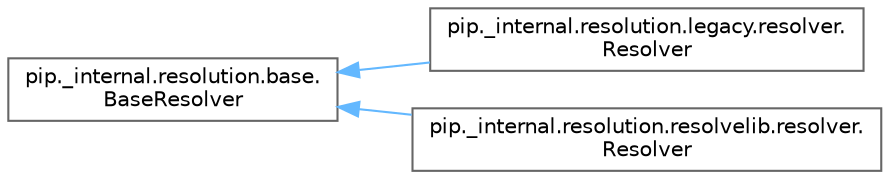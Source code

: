 digraph "Graphical Class Hierarchy"
{
 // LATEX_PDF_SIZE
  bgcolor="transparent";
  edge [fontname=Helvetica,fontsize=10,labelfontname=Helvetica,labelfontsize=10];
  node [fontname=Helvetica,fontsize=10,shape=box,height=0.2,width=0.4];
  rankdir="LR";
  Node0 [id="Node000000",label="pip._internal.resolution.base.\lBaseResolver",height=0.2,width=0.4,color="grey40", fillcolor="white", style="filled",URL="$classpip_1_1__internal_1_1resolution_1_1base_1_1_base_resolver.html",tooltip=" "];
  Node0 -> Node1 [id="edge2154_Node000000_Node000001",dir="back",color="steelblue1",style="solid",tooltip=" "];
  Node1 [id="Node000001",label="pip._internal.resolution.legacy.resolver.\lResolver",height=0.2,width=0.4,color="grey40", fillcolor="white", style="filled",URL="$classpip_1_1__internal_1_1resolution_1_1legacy_1_1resolver_1_1_resolver.html",tooltip=" "];
  Node0 -> Node2 [id="edge2155_Node000000_Node000002",dir="back",color="steelblue1",style="solid",tooltip=" "];
  Node2 [id="Node000002",label="pip._internal.resolution.resolvelib.resolver.\lResolver",height=0.2,width=0.4,color="grey40", fillcolor="white", style="filled",URL="$classpip_1_1__internal_1_1resolution_1_1resolvelib_1_1resolver_1_1_resolver.html",tooltip=" "];
}
